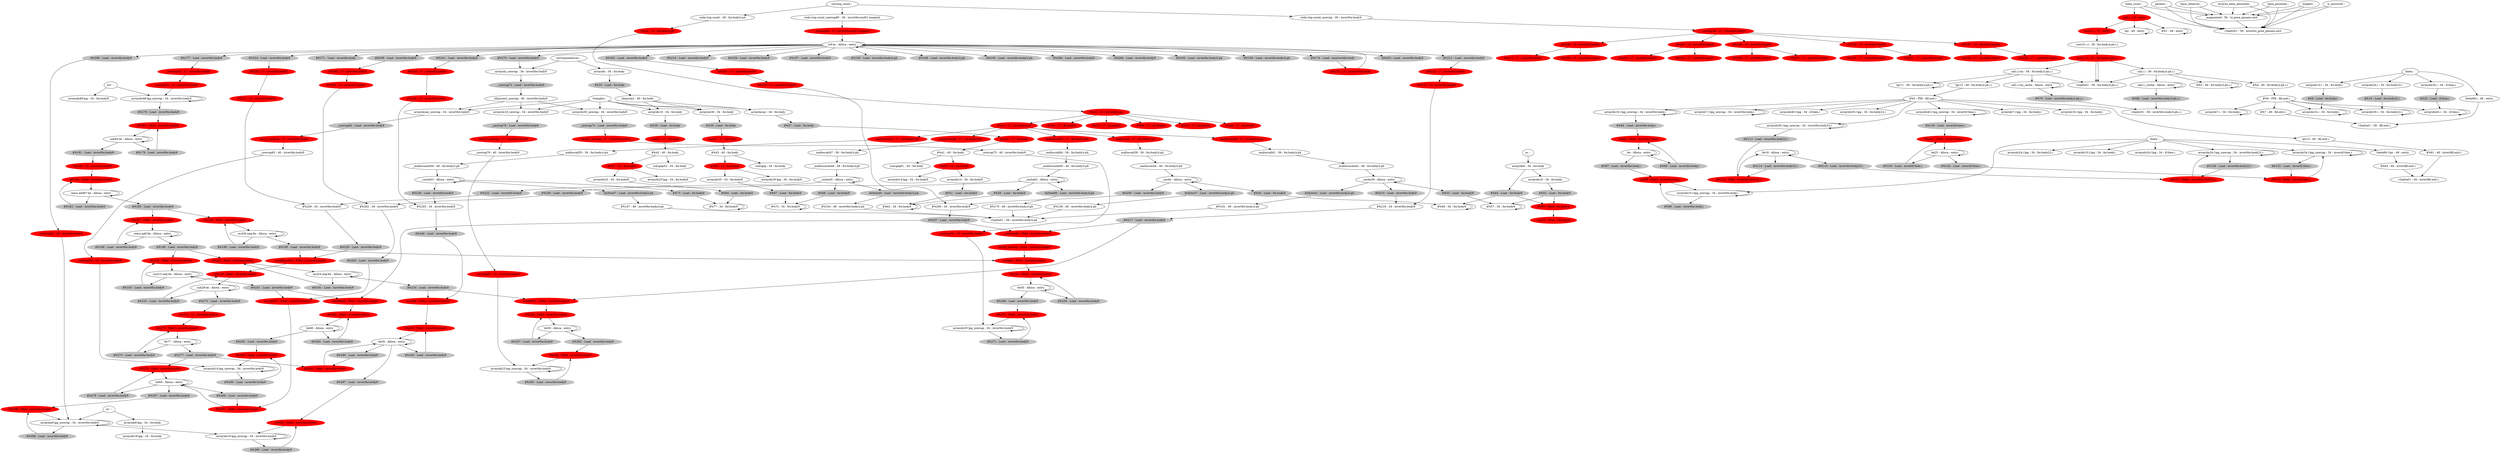 digraph G {
		"$%253 : Load : invertfor.body9" [color = gray style=filled];
		"mallocsize63 : 17 : for.body.lr.ph" [color = red style=filled];
		"mallocsize63 : 17 : for.body.lr.ph" -> "malloccall64 : 56 : for.body.lr.ph" 
		"$%72 : 34 : for.body9" -> "$%72 : 34 : for.body9" 
		"$%260 : 17 : invertfor.body9" [color = red style=filled];
		"$%260 : 17 : invertfor.body9" -> "$%261 : 13 : invertfor.body9" 
		"$%261 : 13 : invertfor.body9" [color = red style=filled];
		"$%261 : 13 : invertfor.body9" -> "$%262 : 34 : invertfor.body9" 
		"$%262 : 34 : invertfor.body9" -> "$%263 : Load : invertfor.body9" 
		"m1diffe67 : FMul : invertfor.body9" [color = red style=filled];
		"m1diffe67 : FMul : invertfor.body9" -> "$%267 : FAdd : invertfor.body9" 
		"$%171 : Load : invertfor.body" [color = gray style=filled];
		"$%228 : 34 : invertfor.body9" -> "$%229 : Load : invertfor.body9" 
		"m1diffesub28 : FMul : invertfor.body9" [color = red style=filled];
		"m1diffesub28 : FMul : invertfor.body9" -> "$%233 : FAdd : invertfor.body9" 
		"$%238 : 17 : invertfor.body9" [color = red style=filled];
		"$%241 : Load : invertfor.body9" [color = gray style=filled];
		"$%241 : Load : invertfor.body9" -> "$%243 : 17 : invertfor.body9" 
		"$%212 : Load : invertfor.body9" [color = gray style=filled];
		"$%212 : Load : invertfor.body9" -> "$%214 : 17 : invertfor.body9" 
		"$%224 : Load : invertfor.body9" [color = gray style=filled];
		"$%224 : Load : invertfor.body9" -> "$%226 : 17 : invertfor.body9" 
		"$%234 : Load : invertfor.body9" [color = gray style=filled];
		"$%234 : Load : invertfor.body9" -> "m1diffe : FMul : invertfor.body9" 
		"$%234 : Load : invertfor.body9" -> "m0diffe51 : FMul : invertfor.body9" 
		"$%229 : Load : invertfor.body9" [color = gray style=filled];
		"$%229 : Load : invertfor.body9" -> "m1diffesub28 : FMul : invertfor.body9" 
		"$%219 : Load : invertfor.body9" [color = gray style=filled];
		"$%57 : 34 : for.body9" -> "$%57 : 34 : for.body9" 
		"_malloccache48 : 49 : for.body.lr.ph" -> "_cache45 : Alloca : entry" 
		"$%206 : 34 : invertfor.body9" -> "$%207 : Load : invertfor.body9" 
		"$%247 : Load : invertfor.body9" [color = gray style=filled];
		"$%247 : Load : invertfor.body9" -> "$%248 : FAdd : invertfor.body9" 
		"$%248 : FAdd : invertfor.body9" [color = red style=filled];
		"$%248 : FAdd : invertfor.body9" -> "'de58 : Alloca : entry" 
		"$%236 : Load : invertfor.body9" [color = gray style=filled];
		"malloccall55 : 56 : for.body.lr.ph" -> "_malloccache56 : 49 : for.body.lr.ph" 
		"$%226 : 17 : invertfor.body9" [color = red style=filled];
		"$%226 : 17 : invertfor.body9" -> "$%227 : 13 : invertfor.body9" 
		"$%227 : 13 : invertfor.body9" [color = red style=filled];
		"$%227 : 13 : invertfor.body9" -> "$%228 : 34 : invertfor.body9" 
		"_unwrap34 : 17 : invertfor.body9" [color = red style=filled];
		"_unwrap34 : 17 : invertfor.body9" -> "_unwrap35 : 13 : invertfor.body9" 
		"$%242 : 17 : invertfor.body9" [color = red style=filled];
		"$%243 : 17 : invertfor.body9" [color = red style=filled];
		"$%243 : 17 : invertfor.body9" -> "$%244 : 13 : invertfor.body9" 
		"$%244 : 13 : invertfor.body9" [color = red style=filled];
		"$%244 : 13 : invertfor.body9" -> "$%245 : 34 : invertfor.body9" 
		"$%34 : 17 : for.body.lr.ph" [color = red style=filled];
		"$%34 : 17 : for.body.lr.ph" -> "mallocsize63 : 17 : for.body.lr.ph" 
		"$%34 : 17 : for.body.lr.ph" -> "mallocsize54 : 17 : for.body.lr.ph" 
		"$%34 : 17 : for.body.lr.ph" -> "mallocsize46 : 17 : for.body.lr.ph" 
		"$%34 : 17 : for.body.lr.ph" -> "mallocsize40 : 17 : for.body.lr.ph" 
		"$%34 : 17 : for.body.lr.ph" -> "mallocsize : 17 : for.body.lr.ph" 
		"$%210 : Load : invertfor.body9" [color = gray style=filled];
		"$%210 : Load : invertfor.body9" -> "$%216 : 34 : invertfor.body9" 
		"$%197 : Load : invertfor.body9" [color = gray style=filled];
		"mallocsize40 : 17 : for.body.lr.ph" [color = red style=filled];
		"mallocsize40 : 17 : for.body.lr.ph" -> "malloccall41 : 56 : for.body.lr.ph" 
		"'de59 : Alloca : entry" -> "$%287 : Load : invertfor.body9" 
		"'de59 : Alloca : entry" -> "$%280 : Load : invertfor.body9" 
		"'de59 : Alloca : entry" -> "$%249 : Load : invertfor.body9" 
		"'de59 : Alloca : entry" -> "'de59 : Alloca : entry" 
		"$%249 : Load : invertfor.body9" [color = gray style=filled];
		"$%249 : Load : invertfor.body9" -> "$%250 : FAdd : invertfor.body9" 
		"$%251 : Load : invertfor.body9" [color = gray style=filled];
		"$%251 : Load : invertfor.body9" -> "m1diffe67 : FMul : invertfor.body9" 
		"$%251 : Load : invertfor.body9" -> "m0diffe60 : FMul : invertfor.body9" 
		"$%233 : FAdd : invertfor.body9" [color = red style=filled];
		"$%233 : FAdd : invertfor.body9" -> "sub28'de : Alloca : entry" 
		"$%178 : Load : invertfor.body9" [color = gray style=filled];
		"$%178 : Load : invertfor.body9" -> "$%180 : FAdd : invertfor.body9" 
		"sub44'de : Alloca : entry" -> "$%181 : Load : invertfor.body9" 
		"sub44'de : Alloca : entry" -> "$%179 : Load : invertfor.body9" 
		"sub44'de : Alloca : entry" -> "sub44'de : Alloca : entry" 
		"$%179 : Load : invertfor.body9" [color = gray style=filled];
		"$%179 : Load : invertfor.body9" -> "$%180 : FAdd : invertfor.body9" 
		"$%181 : Load : invertfor.body9" [color = gray style=filled];
		"$%181 : Load : invertfor.body9" -> "$%182 : 12 : invertfor.body9" 
		"$%182 : 12 : invertfor.body9" [color = red style=filled];
		"$%182 : 12 : invertfor.body9" -> "$%184 : FAdd : invertfor.body9" 
		"reass.add87'de : Alloca : entry" -> "reass.add87'de : Alloca : entry" 
		"reass.add87'de : Alloca : entry" -> "$%185 : Load : invertfor.body9" 
		"reass.add87'de : Alloca : entry" -> "$%183 : Load : invertfor.body9" 
		"$%183 : Load : invertfor.body9" [color = gray style=filled];
		"$%183 : Load : invertfor.body9" -> "$%184 : FAdd : invertfor.body9" 
		"$%185 : Load : invertfor.body9" [color = gray style=filled];
		"$%185 : Load : invertfor.body9" -> "$%189 : FAdd : invertfor.body9" 
		"$%185 : Load : invertfor.body9" -> "$%187 : FAdd : invertfor.body9" 
		"reass.add'de : Alloca : entry" -> "$%190 : Load : invertfor.body9" 
		"reass.add'de : Alloca : entry" -> "$%186 : Load : invertfor.body9" 
		"reass.add'de : Alloca : entry" -> "reass.add'de : Alloca : entry" 
		"$%186 : Load : invertfor.body9" [color = gray style=filled];
		"$%186 : Load : invertfor.body9" -> "$%187 : FAdd : invertfor.body9" 
		"mul36.neg'de : Alloca : entry" -> "$%195 : Load : invertfor.body9" 
		"mul36.neg'de : Alloca : entry" -> "$%188 : Load : invertfor.body9" 
		"mul36.neg'de : Alloca : entry" -> "mul36.neg'de : Alloca : entry" 
		"$%188 : Load : invertfor.body9" [color = gray style=filled];
		"$%188 : Load : invertfor.body9" -> "$%189 : FAdd : invertfor.body9" 
		"$%190 : Load : invertfor.body9" [color = gray style=filled];
		"$%190 : Load : invertfor.body9" -> "$%194 : FAdd : invertfor.body9" 
		"$%190 : Load : invertfor.body9" -> "$%192 : FAdd : invertfor.body9" 
		"mul24.neg'de : Alloca : entry" -> "mul24.neg'de : Alloca : entry" 
		"mul24.neg'de : Alloca : entry" -> "$%234 : Load : invertfor.body9" 
		"mul24.neg'de : Alloca : entry" -> "$%191 : Load : invertfor.body9" 
		"$%191 : Load : invertfor.body9" [color = gray style=filled];
		"$%191 : Load : invertfor.body9" -> "$%192 : FAdd : invertfor.body9" 
		"mul15.neg'de : Alloca : entry" -> "mul15.neg'de : Alloca : entry" 
		"mul15.neg'de : Alloca : entry" -> "$%251 : Load : invertfor.body9" 
		"mul15.neg'de : Alloca : entry" -> "$%193 : Load : invertfor.body9" 
		"$%193 : Load : invertfor.body9" [color = gray style=filled];
		"$%193 : Load : invertfor.body9" -> "$%194 : FAdd : invertfor.body9" 
		"$%216 : 34 : invertfor.body9" -> "$%217 : Load : invertfor.body9" 
		"_malloccache : 49 : for.body.lr.ph" -> "_cache : Alloca : entry" 
		"$%217 : Load : invertfor.body9" [color = gray style=filled];
		"$%217 : Load : invertfor.body9" -> "m0diffe51 : FMul : invertfor.body9" 
		"$%217 : Load : invertfor.body9" -> "_unwrap44 : FAdd : invertfor.body9" 
		"$%239 : Load : invertfor.body9" [color = gray style=filled];
		"$%239 : Load : invertfor.body9" -> "$%245 : 34 : invertfor.body9" 
		"_cache39 : Alloca : entry" -> "_cache39 : Alloca : entry" 
		"_cache39 : Alloca : entry" -> "$%210 : Load : invertfor.body9" 
		"_cache39 : Alloca : entry" -> "$%53 : Load : for.body9" 
		"_cache39 : Alloca : entry" -> "forfree43 : Load : invertfor.body.lr.ph" 
		"$%205 : 13 : invertfor.body9" [color = red style=filled];
		"$%205 : 13 : invertfor.body9" -> "$%206 : 34 : invertfor.body9" 
		"forfree66 : Load : invertfor.body.lr.ph" [color = gray style=filled];
		"forfree66 : Load : invertfor.body.lr.ph" -> "$%170 : 49 : invertfor.body.lr.ph" 
		"$%170 : 49 : invertfor.body.lr.ph" -> "<badref> : 56 : invertfor.body.lr.ph" 
		"$%58 : Load : for.body9" [color = gray style=filled];
		"$%58 : Load : for.body9" -> "$%62 : 34 : for.body9" 
		"'de50 : Alloca : entry" -> "'de50 : Alloca : entry" 
		"'de50 : Alloca : entry" -> "$%268 : Load : invertfor.body9" 
		"'de50 : Alloca : entry" -> "$%230 : Load : invertfor.body9" 
		"$%230 : Load : invertfor.body9" [color = gray style=filled];
		"$%230 : Load : invertfor.body9" -> "$%231 : FAdd : invertfor.body9" 
		"$%59 : 17 : for.body9" [color = red style=filled];
		"$%177 : Load : invertfor.body9" [color = gray style=filled];
		"$%177 : Load : invertfor.body9" -> "_unwrap34 : 17 : invertfor.body9" 
		"_cache : Alloca : entry" -> "_cache : Alloca : entry" 
		"_cache : Alloca : entry" -> "$%200 : Load : invertfor.body9" 
		"_cache : Alloca : entry" -> "$%45 : Load : for.body9" 
		"_cache : Alloca : entry" -> "forfree37 : Load : invertfor.body.lr.ph" 
		"'de69 : Alloca : entry" -> "$%297 : Load : invertfor.body9" 
		"'de69 : Alloca : entry" -> "$%278 : Load : invertfor.body9" 
		"'de69 : Alloca : entry" -> "$%266 : Load : invertfor.body9" 
		"'de69 : Alloca : entry" -> "'de69 : Alloca : entry" 
		"$%266 : Load : invertfor.body9" [color = gray style=filled];
		"$%266 : Load : invertfor.body9" -> "$%267 : FAdd : invertfor.body9" 
		"$%267 : FAdd : invertfor.body9" [color = red style=filled];
		"$%267 : FAdd : invertfor.body9" -> "'de69 : Alloca : entry" 
		"$%184 : FAdd : invertfor.body9" [color = red style=filled];
		"$%184 : FAdd : invertfor.body9" -> "reass.add87'de : Alloca : entry" 
		"$%187 : FAdd : invertfor.body9" [color = red style=filled];
		"$%187 : FAdd : invertfor.body9" -> "reass.add'de : Alloca : entry" 
		"$%156 : Load : invertfor.body.lr.ph" [color = gray style=filled];
		"sub28_unwrap : FSub : invertfor.body9" [color = red style=filled];
		"sub28_unwrap : FSub : invertfor.body9" -> "m0diffe : FMul : invertfor.body9" 
		"forfree57 : Load : invertfor.body.lr.ph" [color = gray style=filled];
		"forfree57 : Load : invertfor.body.lr.ph" -> "$%167 : 49 : invertfor.body.lr.ph" 
		"_malloccache65 : 49 : for.body.lr.ph" -> "_cache62 : Alloca : entry" 
		"$%168 : Load : invertfor.body.lr.ph" [color = gray style=filled];
		"forfree37 : Load : invertfor.body.lr.ph" [color = gray style=filled];
		"forfree37 : Load : invertfor.body.lr.ph" -> "$%158 : 49 : invertfor.body.lr.ph" 
		"arrayidx30_unwrap : 34 : invertfor.body9" -> "_unwrap73 : Load : invertfor.body9" 
		"malloccall41 : 56 : for.body.lr.ph" -> "_malloccache42 : 49 : for.body.lr.ph" 
		"$%189 : FAdd : invertfor.body9" [color = red style=filled];
		"$%189 : FAdd : invertfor.body9" -> "mul36.neg'de : Alloca : entry" 
		"_malloccache56 : 49 : for.body.lr.ph" -> "_cache53 : Alloca : entry" 
		"$%33 : 13 : for.body.lr.ph" [color = red style=filled];
		"$%33 : 13 : for.body.lr.ph" -> "$%34 : 17 : for.body.lr.ph" 
		"$%33 : 13 : for.body.lr.ph" -> "$%59 : 17 : for.body9" 
		"$%33 : 13 : for.body.lr.ph" -> "$%74 : 17 : for.body9" 
		"$%33 : 13 : for.body.lr.ph" -> "$%69 : 17 : for.body9" 
		"$%33 : 13 : for.body.lr.ph" -> "$%54 : 17 : for.body9" 
		"$%33 : 13 : for.body.lr.ph" -> "$%46 : 17 : for.body9" 
		"$%165 : Load : invertfor.body.lr.ph" [color = gray style=filled];
		"$%222 : Load : invertfor.body9" [color = gray style=filled];
		"$%222 : Load : invertfor.body9" -> "$%228 : 34 : invertfor.body9" 
		"_cache45 : Alloca : entry" -> "$%222 : Load : invertfor.body9" 
		"_cache45 : Alloca : entry" -> "$%68 : Load : for.body9" 
		"_cache45 : Alloca : entry" -> "_cache45 : Alloca : entry" 
		"_cache45 : Alloca : entry" -> "forfree49 : Load : invertfor.body.lr.ph" 
		"iv6'ac : Alloca : entry" -> "$%294 : Load : invertfor.body9" 
		"iv6'ac : Alloca : entry" -> "$%289 : Load : invertfor.body9" 
		"iv6'ac : Alloca : entry" -> "$%284 : Load : invertfor.body9" 
		"iv6'ac : Alloca : entry" -> "iv6'ac : Alloca : entry" 
		"iv6'ac : Alloca : entry" -> "$%253 : Load : invertfor.body9" 
		"iv6'ac : Alloca : entry" -> "$%241 : Load : invertfor.body9" 
		"iv6'ac : Alloca : entry" -> "$%165 : Load : invertfor.body.lr.ph" 
		"iv6'ac : Alloca : entry" -> "$%202 : Load : invertfor.body9" 
		"iv6'ac : Alloca : entry" -> "$%156 : Load : invertfor.body.lr.ph" 
		"iv6'ac : Alloca : entry" -> "$%197 : Load : invertfor.body9" 
		"iv6'ac : Alloca : entry" -> "$%270 : Load : invertfor.body9" 
		"iv6'ac : Alloca : entry" -> "$%258 : Load : invertfor.body9" 
		"iv6'ac : Alloca : entry" -> "$%168 : Load : invertfor.body.lr.ph" 
		"iv6'ac : Alloca : entry" -> "$%236 : Load : invertfor.body9" 
		"iv6'ac : Alloca : entry" -> "$%224 : Load : invertfor.body9" 
		"iv6'ac : Alloca : entry" -> "$%162 : Load : invertfor.body.lr.ph" 
		"iv6'ac : Alloca : entry" -> "$%219 : Load : invertfor.body9" 
		"iv6'ac : Alloca : entry" -> "$%212 : Load : invertfor.body9" 
		"iv6'ac : Alloca : entry" -> "$%159 : Load : invertfor.body.lr.ph" 
		"iv6'ac : Alloca : entry" -> "$%177 : Load : invertfor.body9" 
		"iv6'ac : Alloca : entry" -> "$%171 : Load : invertfor.body" 
		"iv6'ac : Alloca : entry" -> "$%174 : Load : incinvertfor.body" 
		"arrayidx16.i'ipg_unwrap : 34 : invertfor.body.i" -> "$%84 : Load : invertfor.body.i" 
		"arrayidx16.i'ipg_unwrap : 34 : invertfor.body.i" -> "arrayidx16.i'ipg_unwrap : 34 : invertfor.body.i" 
		"$%89 : Load : invertfor.body.i" [color = gray style=filled];
		"$%89 : Load : invertfor.body.i" -> "$%90 : FAdd : invertfor.body.i" 
		"'de : Alloca : entry" -> "$%87 : Load : invertfor.body.i" 
		"'de : Alloca : entry" -> "$%85 : Load : invertfor.body.i" 
		"'de : Alloca : entry" -> "'de : Alloca : entry" 
		"$%85 : Load : invertfor.body.i" [color = gray style=filled];
		"$%85 : Load : invertfor.body.i" -> "$%86 : FAdd : invertfor.body.i" 
		"$%256 : Load : invertfor.body9" [color = gray style=filled];
		"$%256 : Load : invertfor.body9" -> "$%262 : 34 : invertfor.body9" 
		"$%258 : Load : invertfor.body9" [color = gray style=filled];
		"$%258 : Load : invertfor.body9" -> "$%260 : 17 : invertfor.body9" 
		"$%259 : 17 : invertfor.body9" [color = red style=filled];
		"$%263 : Load : invertfor.body9" [color = gray style=filled];
		"$%263 : Load : invertfor.body9" -> "m1diffe67 : FMul : invertfor.body9" 
		"'de77 : Alloca : entry" -> "'de77 : Alloca : entry" 
		"'de77 : Alloca : entry" -> "$%277 : Load : invertfor.body9" 
		"'de77 : Alloca : entry" -> "$%275 : Load : invertfor.body9" 
		"$%275 : Load : invertfor.body9" [color = gray style=filled];
		"$%275 : Load : invertfor.body9" -> "$%276 : FAdd : invertfor.body9" 
		"$%276 : FAdd : invertfor.body9" [color = red style=filled];
		"$%276 : FAdd : invertfor.body9" -> "'de77 : Alloca : entry" 
		"$%277 : Load : invertfor.body9" [color = gray style=filled];
		"$%277 : Load : invertfor.body9" -> "$%279 : FAdd : invertfor.body9" 
		"$%277 : Load : invertfor.body9" -> "$%281 : FAdd : invertfor.body9" 
		"$%278 : Load : invertfor.body9" [color = gray style=filled];
		"$%278 : Load : invertfor.body9" -> "$%279 : FAdd : invertfor.body9" 
		"$%213 : 17 : invertfor.body9" [color = red style=filled];
		"arrayidx24.i'ipg_unwrap : 34 : invertfor.body22.i" -> "$%126 : Load : invertfor.body22.i" 
		"arrayidx24.i'ipg_unwrap : 34 : invertfor.body22.i" -> "arrayidx24.i'ipg_unwrap : 34 : invertfor.body22.i" 
		"$%126 : Load : invertfor.body22.i" [color = gray style=filled];
		"$%126 : Load : invertfor.body22.i" -> "$%127 : FAdd : invertfor.body22.i" 
		"$%127 : FAdd : invertfor.body22.i" [color = red style=filled];
		"$%127 : FAdd : invertfor.body22.i" -> "arrayidx24.i'ipg_unwrap : 34 : invertfor.body22.i" 
		"arrayidx40.i'ipg_unwrap : 34 : invertif.then.i" -> "$%139 : Load : invertif.then.i" 
		"arrayidx40.i'ipg_unwrap : 34 : invertif.then.i" -> "arrayidx40.i'ipg_unwrap : 34 : invertif.then.i" 
		"$%139 : Load : invertif.then.i" [color = gray style=filled];
		"$%139 : Load : invertif.then.i" -> "$%141 : FAdd : invertif.then.i" 
		"$%220 : 13 : invertfor.body9" [color = red style=filled];
		"$%220 : 13 : invertfor.body9" -> "$%225 : 17 : invertfor.body9" 
		"$%220 : 13 : invertfor.body9" -> "$%221 : 17 : invertfor.body9" 
		"malloccall47 : 56 : for.body.lr.ph" -> "_malloccache48 : 49 : for.body.lr.ph" 
		"$%194 : FAdd : invertfor.body9" [color = red style=filled];
		"$%194 : FAdd : invertfor.body9" -> "mul15.neg'de : Alloca : entry" 
		"$%192 : FAdd : invertfor.body9" [color = red style=filled];
		"$%192 : FAdd : invertfor.body9" -> "mul24.neg'de : Alloca : entry" 
		"$%204 : 17 : invertfor.body9" [color = red style=filled];
		"$%204 : 17 : invertfor.body9" -> "$%205 : 13 : invertfor.body9" 
		"$%237 : 13 : invertfor.body9" [color = red style=filled];
		"$%237 : 13 : invertfor.body9" -> "$%238 : 17 : invertfor.body9" 
		"$%237 : 13 : invertfor.body9" -> "$%242 : 17 : invertfor.body9" 
		"$%270 : Load : invertfor.body9" [color = gray style=filled];
		"$%270 : Load : invertfor.body9" -> "arrayidx_unwrap : 34 : invertfor.body9" 
		"arrayidx_unwrap : 34 : invertfor.body9" -> "_unwrap72 : Load : invertfor.body9" 
		"_unwrap72 : Load : invertfor.body9" [color = gray style=filled];
		"_unwrap72 : Load : invertfor.body9" -> "idxprom2_unwrap : 40 : invertfor.body9" 
		"idxprom2_unwrap : 40 : invertfor.body9" -> "arraydecay_unwrap : 34 : invertfor.body9" 
		"idxprom2_unwrap : 40 : invertfor.body9" -> "arrayidx30_unwrap : 34 : invertfor.body9" 
		"idxprom2_unwrap : 40 : invertfor.body9" -> "arrayidx18_unwrap : 34 : invertfor.body9" 
		"_unwrap73 : Load : invertfor.body9" [color = gray style=filled];
		"_unwrap73 : Load : invertfor.body9" -> "mul32_unwrap : 17 : invertfor.body9" 
		"$%208 : 13 : invertfor.body9" [color = red style=filled];
		"$%208 : 13 : invertfor.body9" -> "$%213 : 17 : invertfor.body9" 
		"$%208 : 13 : invertfor.body9" -> "$%209 : 17 : invertfor.body9" 
		"$%46 : 17 : for.body9" [color = red style=filled];
		"mallocsize : 17 : for.body.lr.ph" [color = red style=filled];
		"mallocsize : 17 : for.body.lr.ph" -> "malloccall36 : 56 : for.body.lr.ph" 
		"$%77 : 34 : for.body9" -> "$%77 : 34 : for.body9" 
		"$%209 : 17 : invertfor.body9" [color = red style=filled];
		"$%73 : Load : for.body9" [color = gray style=filled];
		"$%73 : Load : for.body9" -> "$%77 : 34 : for.body9" 
		"sub28'de : Alloca : entry" -> "$%273 : Load : invertfor.body9" 
		"sub28'de : Alloca : entry" -> "$%232 : Load : invertfor.body9" 
		"sub28'de : Alloca : entry" -> "sub28'de : Alloca : entry" 
		"$%298 : Load : invertfor.body9" [color = gray style=filled];
		"$%298 : Load : invertfor.body9" -> "$%299 : FAdd : invertfor.body9" 
		"$%299 : FAdd : invertfor.body9" [color = red style=filled];
		"$%299 : FAdd : invertfor.body9" -> "arrayidx6'ipg_unwrap : 34 : invertfor.body9" 
		"wide.trip.count_unwrap85 : 39 : invertfor.end51.loopexit" -> "_unwrap86 : 13 : invertfor.end51.loopexit" 
		"_unwrap86 : 13 : invertfor.end51.loopexit" [color = red style=filled];
		"_unwrap86 : 13 : invertfor.end51.loopexit" -> "iv6'ac : Alloca : entry" 
		"_unwrap44 : FAdd : invertfor.body9" [color = red style=filled];
		"_unwrap44 : FAdd : invertfor.body9" -> "sub28_unwrap : FSub : invertfor.body9" 
		"$%54 : 17 : for.body9" [color = red style=filled];
		"m0diffe : FMul : invertfor.body9" [color = red style=filled];
		"m0diffe : FMul : invertfor.body9" -> "$%231 : FAdd : invertfor.body9" 
		"$%167 : 49 : invertfor.body.lr.ph" -> "<badref> : 56 : invertfor.body.lr.ph" 
		"$%279 : FAdd : invertfor.body9" [color = red style=filled];
		"$%279 : FAdd : invertfor.body9" -> "'de69 : Alloca : entry" 
		"$%280 : Load : invertfor.body9" [color = gray style=filled];
		"$%280 : Load : invertfor.body9" -> "$%281 : FAdd : invertfor.body9" 
		"$%281 : FAdd : invertfor.body9" [color = red style=filled];
		"$%281 : FAdd : invertfor.body9" -> "'de59 : Alloca : entry" 
		"$%282 : Load : invertfor.body9" [color = gray style=filled];
		"$%282 : Load : invertfor.body9" -> "$%286 : FAdd : invertfor.body9" 
		"$%284 : Load : invertfor.body9" [color = gray style=filled];
		"_unwrap78 : Load : invertfor.body9" [color = gray style=filled];
		"_unwrap78 : Load : invertfor.body9" -> "mul20_unwrap : 17 : invertfor.body9" 
		"mul20_unwrap : 17 : invertfor.body9" [color = red style=filled];
		"mul20_unwrap : 17 : invertfor.body9" -> "_unwrap79 : 40 : invertfor.body9" 
		"_unwrap79 : 40 : invertfor.body9" -> "_unwrap80 : 13 : invertfor.body9" 
		"_unwrap80 : 13 : invertfor.body9" [color = red style=filled];
		"_unwrap80 : 13 : invertfor.body9" -> "arrayidx23'ipg_unwrap : 34 : invertfor.body9" 
		"arrayidx23'ipg_unwrap : 34 : invertfor.body9" -> "$%285 : Load : invertfor.body9" 
		"arrayidx23'ipg_unwrap : 34 : invertfor.body9" -> "arrayidx23'ipg_unwrap : 34 : invertfor.body9" 
		"arrayidx34.i'ipg_unwrap : 34 : invertif.then.i" -> "$%152 : Load : invertif.then.i" 
		"arrayidx34.i'ipg_unwrap : 34 : invertif.then.i" -> "arrayidx34.i'ipg_unwrap : 34 : invertif.then.i" 
		"$%152 : Load : invertif.then.i" [color = gray style=filled];
		"$%152 : Load : invertif.then.i" -> "$%153 : FAdd : invertif.then.i" 
		"$%153 : FAdd : invertif.then.i" [color = red style=filled];
		"$%153 : FAdd : invertif.then.i" -> "arrayidx34.i'ipg_unwrap : 34 : invertif.then.i" 
		"$%69 : 17 : for.body9" [color = red style=filled];
		"mallocsize54 : 17 : for.body.lr.ph" [color = red style=filled];
		"mallocsize54 : 17 : for.body.lr.ph" -> "malloccall55 : 56 : for.body.lr.ph" 
		"$%49 : 34 : for.body9" -> "$%49 : 34 : for.body9" 
		"$%215 : 13 : invertfor.body9" [color = red style=filled];
		"$%215 : 13 : invertfor.body9" -> "$%216 : 34 : invertfor.body9" 
		"$%214 : 17 : invertfor.body9" [color = red style=filled];
		"$%214 : 17 : invertfor.body9" -> "$%215 : 13 : invertfor.body9" 
		"'de58 : Alloca : entry" -> "$%282 : Load : invertfor.body9" 
		"'de58 : Alloca : entry" -> "$%247 : Load : invertfor.body9" 
		"'de58 : Alloca : entry" -> "'de58 : Alloca : entry" 
		"$%199 : 17 : invertfor.body9" [color = red style=filled];
		"'de68 : Alloca : entry" -> "$%292 : Load : invertfor.body9" 
		"'de68 : Alloca : entry" -> "$%264 : Load : invertfor.body9" 
		"'de68 : Alloca : entry" -> "'de68 : Alloca : entry" 
		"$%264 : Load : invertfor.body9" [color = gray style=filled];
		"$%264 : Load : invertfor.body9" -> "$%265 : FAdd : invertfor.body9" 
		"$%265 : FAdd : invertfor.body9" [color = red style=filled];
		"$%265 : FAdd : invertfor.body9" -> "'de68 : Alloca : entry" 
		"mul32_unwrap : 17 : invertfor.body9" [color = red style=filled];
		"mul32_unwrap : 17 : invertfor.body9" -> "_unwrap75 : 40 : invertfor.body9" 
		"_unwrap75 : 40 : invertfor.body9" -> "_unwrap76 : 13 : invertfor.body9" 
		"_unwrap76 : 13 : invertfor.body9" [color = red style=filled];
		"_unwrap76 : 13 : invertfor.body9" -> "arrayidx35'ipg_unwrap : 34 : invertfor.body9" 
		"$%74 : 17 : for.body9" [color = red style=filled];
		"malloccall64 : 56 : for.body.lr.ph" -> "_malloccache65 : 49 : for.body.lr.ph" 
		"_cache62 : Alloca : entry" -> "$%256 : Load : invertfor.body9" 
		"_cache62 : Alloca : entry" -> "$%58 : Load : for.body9" 
		"_cache62 : Alloca : entry" -> "forfree66 : Load : invertfor.body.lr.ph" 
		"_cache62 : Alloca : entry" -> "_cache62 : Alloca : entry" 
		"$%62 : 34 : for.body9" -> "$%62 : 34 : for.body9" 
		"$%254 : 13 : invertfor.body9" [color = red style=filled];
		"$%254 : 13 : invertfor.body9" -> "$%259 : 17 : invertfor.body9" 
		"$%254 : 13 : invertfor.body9" -> "$%255 : 17 : invertfor.body9" 
		"$%255 : 17 : invertfor.body9" [color = red style=filled];
		"arrayidx35'ipg_unwrap : 34 : invertfor.body9" -> "$%271 : Load : invertfor.body9" 
		"arrayidx35'ipg_unwrap : 34 : invertfor.body9" -> "arrayidx35'ipg_unwrap : 34 : invertfor.body9" 
		"$%271 : Load : invertfor.body9" [color = gray style=filled];
		"$%271 : Load : invertfor.body9" -> "$%272 : FAdd : invertfor.body9" 
		"$%272 : FAdd : invertfor.body9" [color = red style=filled];
		"$%272 : FAdd : invertfor.body9" -> "arrayidx35'ipg_unwrap : 34 : invertfor.body9" 
		"$%273 : Load : invertfor.body9" [color = gray style=filled];
		"$%273 : Load : invertfor.body9" -> "$%274 : 12 : invertfor.body9" 
		"$%274 : 12 : invertfor.body9" [color = red style=filled];
		"$%274 : 12 : invertfor.body9" -> "$%276 : FAdd : invertfor.body9" 
		"$%79 : Load : invertfor.body.lr.ph.i.i" [color = gray style=filled];
		"$%79 : Load : invertfor.body.lr.ph.i.i" -> "<badref> : 56 : invertfor.body.lr.ph.i.i" 
		"$%292 : Load : invertfor.body9" [color = gray style=filled];
		"$%292 : Load : invertfor.body9" -> "$%296 : FAdd : invertfor.body9" 
		"$%294 : Load : invertfor.body9" [color = gray style=filled];
		"_unwrap82 : Load : invertfor.body9" [color = gray style=filled];
		"_unwrap82 : Load : invertfor.body9" -> "mul12_unwrap : 17 : invertfor.body9" 
		"mul12_unwrap : 17 : invertfor.body9" [color = red style=filled];
		"mul12_unwrap : 17 : invertfor.body9" -> "_unwrap83 : 40 : invertfor.body9" 
		"_unwrap83 : 40 : invertfor.body9" -> "_unwrap84 : 13 : invertfor.body9" 
		"_unwrap84 : 13 : invertfor.body9" [color = red style=filled];
		"_unwrap84 : 13 : invertfor.body9" -> "arrayidx14'ipg_unwrap : 34 : invertfor.body9" 
		"arrayidx14'ipg_unwrap : 34 : invertfor.body9" -> "$%295 : Load : invertfor.body9" 
		"arrayidx14'ipg_unwrap : 34 : invertfor.body9" -> "arrayidx14'ipg_unwrap : 34 : invertfor.body9" 
		"$%295 : Load : invertfor.body9" [color = gray style=filled];
		"$%295 : Load : invertfor.body9" -> "$%296 : FAdd : invertfor.body9" 
		"$%296 : FAdd : invertfor.body9" [color = red style=filled];
		"$%296 : FAdd : invertfor.body9" -> "arrayidx14'ipg_unwrap : 34 : invertfor.body9" 
		"$%297 : Load : invertfor.body9" [color = gray style=filled];
		"$%297 : Load : invertfor.body9" -> "$%299 : FAdd : invertfor.body9" 
		"$%285 : Load : invertfor.body9" [color = gray style=filled];
		"$%285 : Load : invertfor.body9" -> "$%286 : FAdd : invertfor.body9" 
		"$%286 : FAdd : invertfor.body9" [color = red style=filled];
		"$%286 : FAdd : invertfor.body9" -> "arrayidx23'ipg_unwrap : 34 : invertfor.body9" 
		"$%287 : Load : invertfor.body9" [color = gray style=filled];
		"$%287 : Load : invertfor.body9" -> "$%291 : FAdd : invertfor.body9" 
		"arrayidx6'ipg : 34 : for.body" -> "arrayidx16'ipg : 34 : for.body" 
		"$%289 : Load : invertfor.body9" [color = gray style=filled];
		"$%289 : Load : invertfor.body9" -> "_unwrap81 : 25 : invertfor.body9" 
		"_unwrap81 : 25 : invertfor.body9" [color = red style=filled];
		"_unwrap81 : 25 : invertfor.body9" -> "arrayidx6'ipg_unwrap : 34 : invertfor.body9" 
		"arrayidx6'ipg_unwrap : 34 : invertfor.body9" -> "$%298 : Load : invertfor.body9" 
		"arrayidx6'ipg_unwrap : 34 : invertfor.body9" -> "arrayidx16'ipg_unwrap : 34 : invertfor.body9" 
		"arrayidx6'ipg_unwrap : 34 : invertfor.body9" -> "arrayidx6'ipg_unwrap : 34 : invertfor.body9" 
		"arrayidx16'ipg_unwrap : 34 : invertfor.body9" -> "$%290 : Load : invertfor.body9" 
		"arrayidx16'ipg_unwrap : 34 : invertfor.body9" -> "arrayidx16'ipg_unwrap : 34 : invertfor.body9" 
		"$%290 : Load : invertfor.body9" [color = gray style=filled];
		"$%290 : Load : invertfor.body9" -> "$%291 : FAdd : invertfor.body9" 
		"$%291 : FAdd : invertfor.body9" [color = red style=filled];
		"$%291 : FAdd : invertfor.body9" -> "arrayidx16'ipg_unwrap : 34 : invertfor.body9" 
		"$%250 : FAdd : invertfor.body9" [color = red style=filled];
		"$%250 : FAdd : invertfor.body9" -> "'de59 : Alloca : entry" 
		"_unwrap35 : 13 : invertfor.body9" [color = red style=filled];
		"_unwrap35 : 13 : invertfor.body9" -> "arrayidx48'ipg_unwrap : 34 : invertfor.body9" 
		"$%221 : 17 : invertfor.body9" [color = red style=filled];
		"$%225 : 17 : invertfor.body9" [color = red style=filled];
		"'ipc12 : 49 : for.body.lr.ph.i.i" -> "$%5 : PHI : fill.exit.i" 
		"'ipc13 : 49 : fill.exit.i" -> "$%81 : 49 : invertfill.exit.i" 
		"theta99.i'ipc : 49 : entry" -> "$%82 : 49 : invertfill.exit.i" 
		"$%81 : 49 : invertfill.exit.i" -> "<badref> : 56 : invertfill.exit.i" 
		"$%80 : Load : invertfor.body.lr.ph.i.i" [color = gray style=filled];
		"$%80 : Load : invertfor.body.lr.ph.i.i" -> "<badref> : 56 : invertfor.body.lr.ph.i.i" 
		"call.i.i_cache : Alloca : entry" -> "call.i.i_cache : Alloca : entry" 
		"call.i.i_cache : Alloca : entry" -> "$%80 : Load : invertfor.body.lr.ph.i.i" 
		"call.i.i'mi_cache : Alloca : entry" -> "call.i.i'mi_cache : Alloca : entry" 
		"call.i.i'mi_cache : Alloca : entry" -> "$%79 : Load : invertfor.body.lr.ph.i.i" 
		"'ipc : 49 : entry" -> "'ipc : 49 : entry" 
		"arrayidx7.i'ipg_unwrap : 34 : invertfor.body.i" -> "arrayidx7.i'ipg_unwrap : 34 : invertfor.body.i" 
		"mallocsize46 : 17 : for.body.lr.ph" [color = red style=filled];
		"mallocsize46 : 17 : for.body.lr.ph" -> "malloccall47 : 56 : for.body.lr.ph" 
		"$%174 : Load : incinvertfor.body" [color = gray style=filled];
		"$%174 : Load : incinvertfor.body" -> "$%175 : 13 : incinvertfor.body" 
		"$%198 : 13 : invertfor.body9" [color = red style=filled];
		"$%198 : 13 : invertfor.body9" -> "$%203 : 17 : invertfor.body9" 
		"$%198 : 13 : invertfor.body9" -> "$%199 : 17 : invertfor.body9" 
		"wide.trip.count : 39 : for.body.lr.ph" -> "$%32 : 13 : for.body.lr.ph" 
		"arrayidx : 34 : for.body" -> "$%35 : Load : for.body" 
		"$%35 : Load : for.body" [color = gray style=filled];
		"$%35 : Load : for.body" -> "idxprom2 : 40 : for.body" 
		"idxprom2 : 40 : for.body" -> "arraydecay : 34 : for.body" 
		"idxprom2 : 40 : for.body" -> "arrayidx18 : 34 : for.body" 
		"idxprom2 : 40 : for.body" -> "arrayidx30 : 34 : for.body" 
		"arrayidx6 : 34 : for.body" -> "arrayidx16 : 34 : for.body" 
		"arrayidx6 : 34 : for.body" -> "$%44 : Load : for.body9" 
		"$%37 : Load : for.body" [color = gray style=filled];
		"$%37 : Load : for.body" -> "mul12 : 17 : for.body" 
		"mul12 : 17 : for.body" [color = red style=filled];
		"mul12 : 17 : for.body" -> "$%41 : 40 : for.body" 
		"arrayidx16 : 34 : for.body" -> "$%52 : Load : for.body9" 
		"$%38 : Load : for.body" [color = gray style=filled];
		"$%38 : Load : for.body" -> "mul20 : 17 : for.body" 
		"mul20 : 17 : for.body" [color = red style=filled];
		"mul20 : 17 : for.body" -> "$%42 : 40 : for.body" 
		"$%39 : Load : for.body" [color = gray style=filled];
		"$%39 : Load : for.body" -> "mul32 : 17 : for.body" 
		"mul32 : 17 : for.body" [color = red style=filled];
		"mul32 : 17 : for.body" -> "$%43 : 40 : for.body" 
		"$%175 : 13 : incinvertfor.body" [color = red style=filled];
		"$%175 : 13 : incinvertfor.body" -> "iv6'ac : Alloca : entry" 
		"$%41 : 40 : for.body" -> "scevgep61 : 34 : for.body" 
		"$%41 : 40 : for.body" -> "$%50 : 13 : for.body9" 
		"$%42 : 40 : for.body" -> "scevgep52 : 34 : for.body" 
		"$%42 : 40 : for.body" -> "$%63 : 13 : for.body9" 
		"$%43 : 40 : for.body" -> "scevgep : 34 : for.body" 
		"$%43 : 40 : for.body" -> "$%66 : 13 : for.body9" 
		"$%44 : Load : for.body9" [color = gray style=filled];
		"$%44 : Load : for.body9" -> "$%65 : FAdd : for.body9" 
		"$%44 : Load : for.body9" -> "$%49 : 34 : for.body9" 
		"$%50 : 13 : for.body9" [color = red style=filled];
		"$%50 : 13 : for.body9" -> "arrayidx14'ipg : 34 : for.body9" 
		"$%50 : 13 : for.body9" -> "arrayidx14 : 34 : for.body9" 
		"arrayidx14 : 34 : for.body9" -> "$%51 : Load : for.body9" 
		"add.i : 13 : entry" [color = red style=filled];
		"add.i : 13 : entry" -> "$%1 : 49 : entry" 
		"add.i : 13 : entry" -> "'ipc : 49 : entry" 
		"add.i : 13 : entry" -> "mul3.i.i : 17 : entry" 
		"arrayidx24.i : 34 : for.body22.i" -> "$%19 : Load : for.body22.i" 
		"$%19 : Load : for.body22.i" [color = gray style=filled];
		"$%19 : Load : for.body22.i" -> "arrayidx30.i : 34 : for.body22.i" 
		"arrayidx30.i : 34 : for.body22.i" -> "arrayidx30.i : 34 : for.body22.i" 
		"arrayidx34.i : 34 : if.then.i" -> "$%25 : Load : if.then.i" 
		"$%25 : Load : if.then.i" [color = gray style=filled];
		"$%25 : Load : if.then.i" -> "arrayidx40.i : 34 : if.then.i" 
		"arrayidx40.i : 34 : if.then.i" -> "arrayidx40.i : 34 : if.then.i" 
		"arrayidx16.i : 34 : for.body.i" -> "arrayidx16.i : 34 : for.body.i" 
		"theta99.i : 49 : entry" -> "<badref> : 56 : fill.exit.i" 
		"$%5 : PHI : fill.exit.i" -> "arrayidx40.i'ipg_unwrap : 34 : invertif.then.i" 
		"$%5 : PHI : fill.exit.i" -> "arrayidx40.i'ipg : 34 : if.then.i" 
		"$%5 : PHI : fill.exit.i" -> "arrayidx30.i'ipg_unwrap : 34 : invertfor.body22.i" 
		"$%5 : PHI : fill.exit.i" -> "arrayidx30.i'ipg : 34 : for.body22.i" 
		"$%5 : PHI : fill.exit.i" -> "arrayidx7.i'ipg_unwrap : 34 : invertfor.body.i" 
		"$%5 : PHI : fill.exit.i" -> "arrayidx7.i'ipg : 34 : for.body.i" 
		"$%5 : PHI : fill.exit.i" -> "arrayidx16.i'ipg_unwrap : 34 : invertfor.body.i" 
		"$%5 : PHI : fill.exit.i" -> "arrayidx16.i'ipg : 34 : for.body.i" 
		"$%5 : PHI : fill.exit.i" -> "'ipc13 : 49 : fill.exit.i" 
		"theta : " -> "arrayidx34.i : 34 : if.then.i" 
		"theta : " -> "theta99.i : 49 : entry" 
		"theta : " -> "arrayidx24.i : 34 : for.body22.i" 
		"theta : " -> "arrayidx10.i : 34 : for.body.i" 
		"theta' : " -> "arrayidx24.i'ipg_unwrap : 34 : invertfor.body22.i" 
		"theta' : " -> "arrayidx24.i'ipg : 34 : for.body22.i" 
		"theta' : " -> "theta99.i'ipc : 49 : entry" 
		"theta' : " -> "arrayidx10.i'ipg_unwrap : 34 : invertfor.body.i" 
		"theta' : " -> "arrayidx10.i'ipg : 34 : for.body.i" 
		"theta' : " -> "arrayidx34.i'ipg_unwrap : 34 : invertif.then.i" 
		"theta' : " -> "arrayidx34.i'ipg : 34 : if.then.i" 
		"us : " -> "arrayidx6 : 34 : for.body" 
		"us' : " -> "arrayidx6'ipg_unwrap : 34 : invertfor.body9" 
		"us' : " -> "arrayidx6'ipg : 34 : for.body" 
		"bone_count : " -> "<badref> : 56 : invertto_pose_params.exit" 
		"bone_count : " -> "_augmented : 56 : to_pose_params.exit" 
		"bone_count : " -> "add.i : 13 : entry" 
		"parents : " -> "<badref> : 56 : invertto_pose_params.exit" 
		"parents : " -> "_augmented : 56 : to_pose_params.exit" 
		"base_relatives : " -> "<badref> : 56 : invertto_pose_params.exit" 
		"base_relatives : " -> "_augmented : 56 : to_pose_params.exit" 
		"inverse_base_absolutes : " -> "<badref> : 56 : invertto_pose_params.exit" 
		"inverse_base_absolutes : " -> "_augmented : 56 : to_pose_params.exit" 
		"base_positions : " -> "<badref> : 56 : invertto_pose_params.exit" 
		"base_positions : " -> "_augmented : 56 : to_pose_params.exit" 
		"weights : " -> "<badref> : 56 : invertto_pose_params.exit" 
		"weights : " -> "_augmented : 56 : to_pose_params.exit" 
		"triangles : " -> "arraydecay_unwrap : 34 : invertfor.body9" 
		"triangles : " -> "arrayidx30_unwrap : 34 : invertfor.body9" 
		"triangles : " -> "arraydecay : 34 : for.body" 
		"triangles : " -> "arrayidx18 : 34 : for.body" 
		"triangles : " -> "arrayidx18_unwrap : 34 : invertfor.body9" 
		"triangles : " -> "arrayidx30 : 34 : for.body" 
		"is_mirrored : " -> "<badref> : 56 : invertto_pose_params.exit" 
		"is_mirrored : " -> "_augmented : 56 : to_pose_params.exit" 
		"corresp_count : " -> "wide.trip.count_unwrap85 : 39 : invertfor.end51.loopexit" 
		"corresp_count : " -> "wide.trip.count : 39 : for.body.lr.ph" 
		"corresp_count : " -> "wide.trip.count_unwrap : 39 : invertfor.body9" 
		"correspondences : " -> "arrayidx_unwrap : 34 : invertfor.body9" 
		"correspondences : " -> "arrayidx : 34 : for.body" 
		"err' : " -> "arrayidx48'ipg_unwrap : 34 : invertfor.body9" 
		"err' : " -> "arrayidx48'ipg : 34 : for.body9" 
		"$%207 : Load : invertfor.body9" [color = gray style=filled];
		"$%207 : Load : invertfor.body9" -> "_unwrap44 : FAdd : invertfor.body9" 
		"$%207 : Load : invertfor.body9" -> "m0diffe60 : FMul : invertfor.body9" 
		"arraydecay : 34 : for.body" -> "$%37 : Load : for.body" 
		"arrayidx18 : 34 : for.body" -> "$%38 : Load : for.body" 
		"$%51 : Load : for.body9" [color = gray style=filled];
		"$%51 : Load : for.body9" -> "$%62 : 34 : for.body9" 
		"$%52 : Load : for.body9" [color = gray style=filled];
		"$%52 : Load : for.body9" -> "$%65 : FAdd : for.body9" 
		"$%52 : Load : for.body9" -> "$%57 : 34 : for.body9" 
		"$%63 : 13 : for.body9" [color = red style=filled];
		"$%63 : 13 : for.body9" -> "arrayidx23'ipg : 34 : for.body9" 
		"$%63 : 13 : for.body9" -> "arrayidx23 : 34 : for.body9" 
		"arrayidx23 : 34 : for.body9" -> "$%64 : Load : for.body9" 
		"$%64 : Load : for.body9" [color = gray style=filled];
		"$%64 : Load : for.body9" -> "$%77 : 34 : for.body9" 
		"$%65 : FAdd : for.body9" [color = red style=filled];
		"$%65 : FAdd : for.body9" -> "sub28 : FSub : for.body9" 
		"sub28 : FSub : for.body9" [color = red style=filled];
		"$%66 : 13 : for.body9" [color = red style=filled];
		"$%66 : 13 : for.body9" -> "arrayidx35'ipg : 34 : for.body9" 
		"$%66 : 13 : for.body9" -> "arrayidx35 : 34 : for.body9" 
		"arrayidx35 : 34 : for.body9" -> "$%67 : Load : for.body9" 
		"$%67 : Load : for.body9" [color = gray style=filled];
		"$%67 : Load : for.body9" -> "$%72 : 34 : for.body9" 
		"$%268 : Load : invertfor.body9" [color = gray style=filled];
		"$%268 : Load : invertfor.body9" -> "$%272 : FAdd : invertfor.body9" 
		"m0diffe60 : FMul : invertfor.body9" [color = red style=filled];
		"m0diffe60 : FMul : invertfor.body9" -> "$%265 : FAdd : invertfor.body9" 
		"m0diffe51 : FMul : invertfor.body9" [color = red style=filled];
		"m0diffe51 : FMul : invertfor.body9" -> "$%248 : FAdd : invertfor.body9" 
		"_unwrap38 : 13 : invertfor.body9" [color = red style=filled];
		"_unwrap38 : 13 : invertfor.body9" -> "$%208 : 13 : invertfor.body9" 
		"_unwrap38 : 13 : invertfor.body9" -> "$%198 : 13 : invertfor.body9" 
		"_unwrap38 : 13 : invertfor.body9" -> "$%254 : 13 : invertfor.body9" 
		"_unwrap38 : 13 : invertfor.body9" -> "$%237 : 13 : invertfor.body9" 
		"_unwrap38 : 13 : invertfor.body9" -> "$%220 : 13 : invertfor.body9" 
		"malloccall36 : 56 : for.body.lr.ph" -> "_malloccache : 49 : for.body.lr.ph" 
		"'de25 : Alloca : entry" -> "$%142 : Load : invertif.then.i" 
		"'de25 : Alloca : entry" -> "$%140 : Load : invertif.then.i" 
		"'de25 : Alloca : entry" -> "'de25 : Alloca : entry" 
		"$%140 : Load : invertif.then.i" [color = gray style=filled];
		"$%140 : Load : invertif.then.i" -> "$%141 : FAdd : invertif.then.i" 
		"$%141 : FAdd : invertif.then.i" [color = red style=filled];
		"$%141 : FAdd : invertif.then.i" -> "'de25 : Alloca : entry" 
		"$%142 : Load : invertif.then.i" [color = gray style=filled];
		"$%142 : Load : invertif.then.i" -> "$%153 : FAdd : invertif.then.i" 
		"$%32 : 13 : for.body.lr.ph" [color = red style=filled];
		"$%32 : 13 : for.body.lr.ph" -> "$%33 : 13 : for.body.lr.ph" 
		"conv31.i.i : 39 : for.body.lr.ph.i.i" -> "mul11.i.i : 25 : for.body.lr.ph.i.i" 
		"mul11.i.i : 25 : for.body.lr.ph.i.i" [color = red style=filled];
		"mul11.i.i : 25 : for.body.lr.ph.i.i" -> "call.i.i : 56 : for.body.lr.ph.i.i" 
		"mul11.i.i : 25 : for.body.lr.ph.i.i" -> "<badref> : 56 : for.body.lr.ph.i.i" 
		"mul11.i.i : 25 : for.body.lr.ph.i.i" -> "call.i.i'mi : 56 : for.body.lr.ph.i.i" 
		"mul11.i.i : 25 : for.body.lr.ph.i.i" -> "<badref> : 56 : for.body.lr.ph.i.i" 
		"call.i.i : 56 : for.body.lr.ph.i.i" -> "call.i.i_cache : Alloca : entry" 
		"call.i.i : 56 : for.body.lr.ph.i.i" -> "$%4 : 49 : for.body.lr.ph.i.i" 
		"call.i.i : 56 : for.body.lr.ph.i.i" -> "$%3 : 49 : for.body.lr.ph.i.i" 
		"call.i.i : 56 : for.body.lr.ph.i.i" -> "<badref> : 56 : for.body.lr.ph.i.i" 
		"$%3 : 49 : for.body.lr.ph.i.i" -> "$%3 : 49 : for.body.lr.ph.i.i" 
		"$%4 : 49 : for.body.lr.ph.i.i" -> "$%6 : PHI : fill.exit.i" 
		"$%6 : PHI : fill.exit.i" -> "$%7 : 49 : fill.exit.i" 
		"$%6 : PHI : fill.exit.i" -> "arrayidx7.i : 34 : for.body.i" 
		"$%6 : PHI : fill.exit.i" -> "arrayidx30.i : 34 : for.body22.i" 
		"$%6 : PHI : fill.exit.i" -> "arrayidx16.i : 34 : for.body.i" 
		"$%6 : PHI : fill.exit.i" -> "arrayidx40.i : 34 : if.then.i" 
		"$%7 : 49 : fill.exit.i" -> "<badref> : 56 : fill.exit.i" 
		"arrayidx7.i : 34 : for.body.i" -> "arrayidx7.i : 34 : for.body.i" 
		"arrayidx10.i : 34 : for.body.i" -> "$%9 : Load : for.body.i" 
		"$%9 : Load : for.body.i" [color = gray style=filled];
		"$%9 : Load : for.body.i" -> "arrayidx16.i : 34 : for.body.i" 
		"arrayidx30 : 34 : for.body" -> "$%39 : Load : for.body" 
		"$%231 : FAdd : invertfor.body9" [color = red style=filled];
		"$%231 : FAdd : invertfor.body9" -> "'de50 : Alloca : entry" 
		"$%1 : 49 : entry" -> "$%1 : 49 : entry" 
		"mul3.i.i : 17 : entry" [color = red style=filled];
		"mul3.i.i : 17 : entry" -> "conv31.i.i : 39 : for.body.lr.ph.i.i" 
		"_augmented : 56 : to_pose_params.exit" -> "<badref> : 56 : invertto_pose_params.exit" 
		"$%203 : 17 : invertfor.body9" [color = red style=filled];
		"$%82 : 49 : invertfill.exit.i" -> "<badref> : 56 : invertfill.exit.i" 
		"$%87 : Load : invertfor.body.i" [color = gray style=filled];
		"$%87 : Load : invertfor.body.i" -> "$%90 : FAdd : invertfor.body.i" 
		"$%84 : Load : invertfor.body.i" [color = gray style=filled];
		"$%84 : Load : invertfor.body.i" -> "$%86 : FAdd : invertfor.body.i" 
		"'ipc11 : 49 : for.body.lr.ph.i.i" -> "'ipc11 : 49 : for.body.lr.ph.i.i" 
		"arrayidx10.i'ipg_unwrap : 34 : invertfor.body.i" -> "$%89 : Load : invertfor.body.i" 
		"arrayidx10.i'ipg_unwrap : 34 : invertfor.body.i" -> "arrayidx10.i'ipg_unwrap : 34 : invertfor.body.i" 
		"$%90 : FAdd : invertfor.body.i" [color = red style=filled];
		"$%90 : FAdd : invertfor.body.i" -> "arrayidx10.i'ipg_unwrap : 34 : invertfor.body.i" 
		"arrayidx30.i'ipg_unwrap : 34 : invertfor.body22.i" -> "$%113 : Load : invertfor.body22.i" 
		"arrayidx30.i'ipg_unwrap : 34 : invertfor.body22.i" -> "arrayidx30.i'ipg_unwrap : 34 : invertfor.body22.i" 
		"$%113 : Load : invertfor.body22.i" [color = gray style=filled];
		"$%113 : Load : invertfor.body22.i" -> "$%115 : FAdd : invertfor.body22.i" 
		"'de18 : Alloca : entry" -> "$%116 : Load : invertfor.body22.i" 
		"'de18 : Alloca : entry" -> "$%114 : Load : invertfor.body22.i" 
		"'de18 : Alloca : entry" -> "'de18 : Alloca : entry" 
		"$%114 : Load : invertfor.body22.i" [color = gray style=filled];
		"$%114 : Load : invertfor.body22.i" -> "$%115 : FAdd : invertfor.body22.i" 
		"$%115 : FAdd : invertfor.body22.i" [color = red style=filled];
		"$%115 : FAdd : invertfor.body22.i" -> "'de18 : Alloca : entry" 
		"$%116 : Load : invertfor.body22.i" [color = gray style=filled];
		"$%116 : Load : invertfor.body22.i" -> "$%127 : FAdd : invertfor.body22.i" 
		"$%86 : FAdd : invertfor.body.i" [color = red style=filled];
		"$%86 : FAdd : invertfor.body.i" -> "'de : Alloca : entry" 
		"call.i.i'mi : 56 : for.body.lr.ph.i.i" -> "'ipc12 : 49 : for.body.lr.ph.i.i" 
		"call.i.i'mi : 56 : for.body.lr.ph.i.i" -> "call.i.i'mi_cache : Alloca : entry" 
		"call.i.i'mi : 56 : for.body.lr.ph.i.i" -> "'ipc11 : 49 : for.body.lr.ph.i.i" 
		"call.i.i'mi : 56 : for.body.lr.ph.i.i" -> "<badref> : 56 : for.body.lr.ph.i.i" 
		"$%180 : FAdd : invertfor.body9" [color = red style=filled];
		"$%180 : FAdd : invertfor.body9" -> "sub44'de : Alloca : entry" 
		"$%162 : Load : invertfor.body.lr.ph" [color = gray style=filled];
		"$%164 : 49 : invertfor.body.lr.ph" -> "<badref> : 56 : invertfor.body.lr.ph" 
		"wide.trip.count_unwrap : 39 : invertfor.body9" -> "_unwrap38 : 13 : invertfor.body9" 
		"_cache53 : Alloca : entry" -> "$%239 : Load : invertfor.body9" 
		"_cache53 : Alloca : entry" -> "$%73 : Load : for.body9" 
		"_cache53 : Alloca : entry" -> "forfree57 : Load : invertfor.body.lr.ph" 
		"_cache53 : Alloca : entry" -> "_cache53 : Alloca : entry" 
		"$%202 : Load : invertfor.body9" [color = gray style=filled];
		"$%202 : Load : invertfor.body9" -> "$%204 : 17 : invertfor.body9" 
		"forfree49 : Load : invertfor.body.lr.ph" [color = gray style=filled];
		"forfree49 : Load : invertfor.body.lr.ph" -> "$%164 : 49 : invertfor.body.lr.ph" 
		"$%232 : Load : invertfor.body9" [color = gray style=filled];
		"$%232 : Load : invertfor.body9" -> "$%233 : FAdd : invertfor.body9" 
		"$%245 : 34 : invertfor.body9" -> "$%246 : Load : invertfor.body9" 
		"$%246 : Load : invertfor.body9" [color = gray style=filled];
		"$%246 : Load : invertfor.body9" -> "m1diffe : FMul : invertfor.body9" 
		"m1diffe : FMul : invertfor.body9" [color = red style=filled];
		"m1diffe : FMul : invertfor.body9" -> "$%250 : FAdd : invertfor.body9" 
		"$%68 : Load : for.body9" [color = gray style=filled];
		"$%68 : Load : for.body9" -> "$%72 : 34 : for.body9" 
		"arrayidx18_unwrap : 34 : invertfor.body9" -> "_unwrap78 : Load : invertfor.body9" 
		"$%159 : Load : invertfor.body.lr.ph" [color = gray style=filled];
		"$%161 : 49 : invertfor.body.lr.ph" -> "<badref> : 56 : invertfor.body.lr.ph" 
		"_malloccache42 : 49 : for.body.lr.ph" -> "_cache39 : Alloca : entry" 
		"$%53 : Load : for.body9" [color = gray style=filled];
		"$%53 : Load : for.body9" -> "$%57 : 34 : for.body9" 
		"forfree43 : Load : invertfor.body.lr.ph" [color = gray style=filled];
		"forfree43 : Load : invertfor.body.lr.ph" -> "$%161 : 49 : invertfor.body.lr.ph" 
		"$%45 : Load : for.body9" [color = gray style=filled];
		"$%45 : Load : for.body9" -> "$%49 : 34 : for.body9" 
		"$%200 : Load : invertfor.body9" [color = gray style=filled];
		"$%200 : Load : invertfor.body9" -> "$%206 : 34 : invertfor.body9" 
		"arraydecay_unwrap : 34 : invertfor.body9" -> "_unwrap82 : Load : invertfor.body9" 
		"$%195 : Load : invertfor.body9" [color = gray style=filled];
		"$%195 : Load : invertfor.body9" -> "m1diffesub28 : FMul : invertfor.body9" 
		"$%195 : Load : invertfor.body9" -> "m0diffe : FMul : invertfor.body9" 
		"$%158 : 49 : invertfor.body.lr.ph" -> "<badref> : 56 : invertfor.body.lr.ph" 
		"arrayidx48'ipg_unwrap : 34 : invertfor.body9" -> "arrayidx48'ipg_unwrap : 34 : invertfor.body9" 
		"arrayidx48'ipg_unwrap : 34 : invertfor.body9" -> "$%178 : Load : invertfor.body9" 
}

